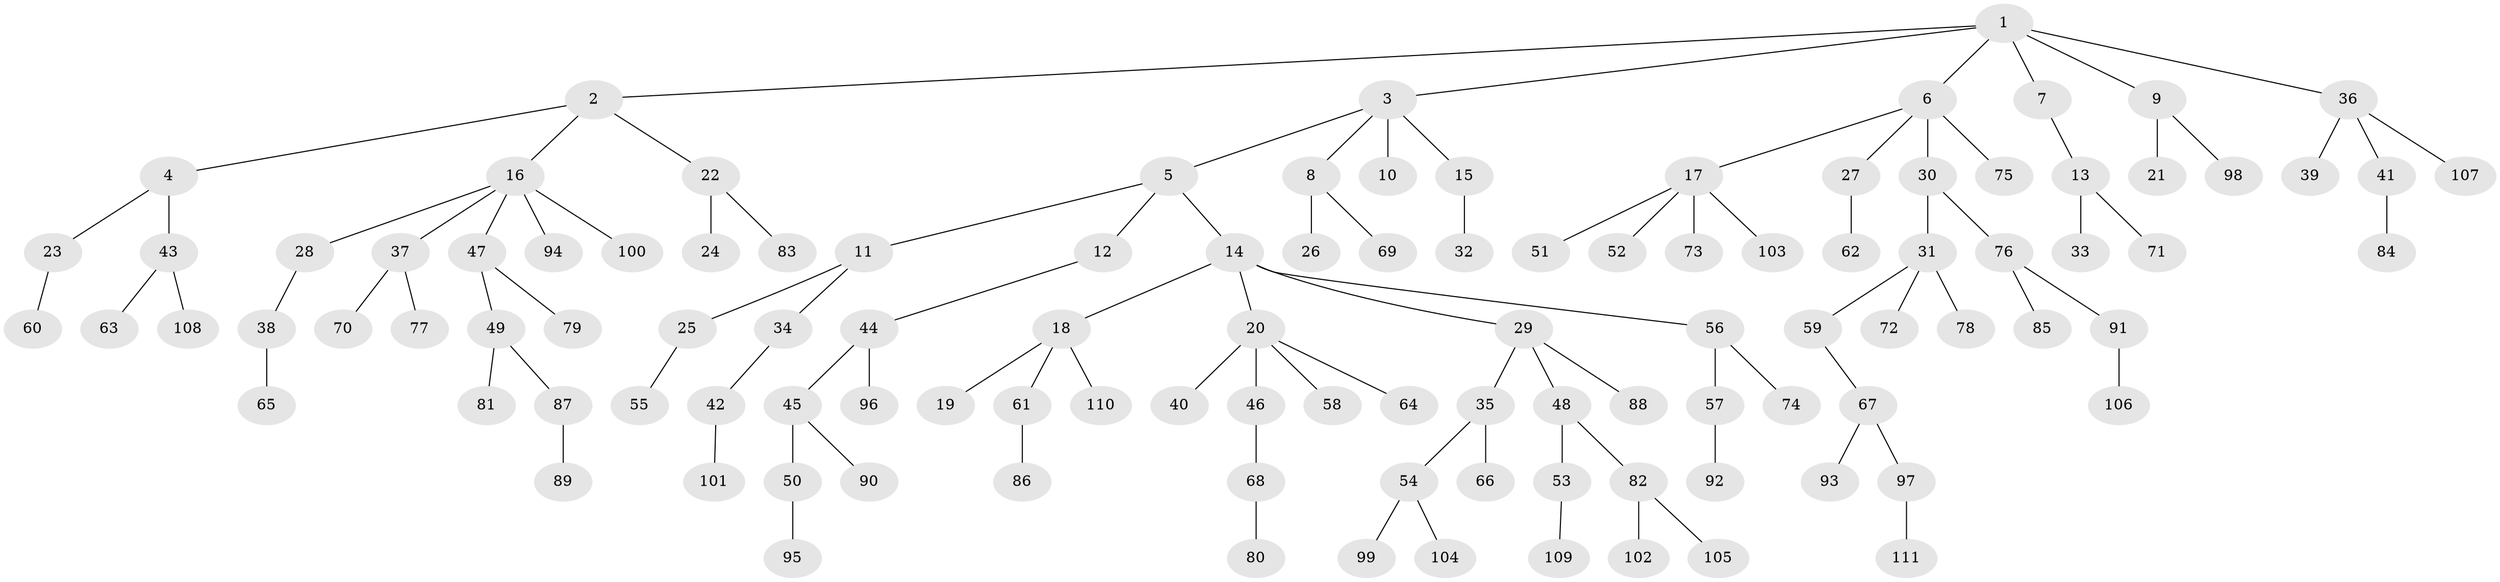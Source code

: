 // Generated by graph-tools (version 1.1) at 2025/50/03/09/25 03:50:18]
// undirected, 111 vertices, 110 edges
graph export_dot {
graph [start="1"]
  node [color=gray90,style=filled];
  1;
  2;
  3;
  4;
  5;
  6;
  7;
  8;
  9;
  10;
  11;
  12;
  13;
  14;
  15;
  16;
  17;
  18;
  19;
  20;
  21;
  22;
  23;
  24;
  25;
  26;
  27;
  28;
  29;
  30;
  31;
  32;
  33;
  34;
  35;
  36;
  37;
  38;
  39;
  40;
  41;
  42;
  43;
  44;
  45;
  46;
  47;
  48;
  49;
  50;
  51;
  52;
  53;
  54;
  55;
  56;
  57;
  58;
  59;
  60;
  61;
  62;
  63;
  64;
  65;
  66;
  67;
  68;
  69;
  70;
  71;
  72;
  73;
  74;
  75;
  76;
  77;
  78;
  79;
  80;
  81;
  82;
  83;
  84;
  85;
  86;
  87;
  88;
  89;
  90;
  91;
  92;
  93;
  94;
  95;
  96;
  97;
  98;
  99;
  100;
  101;
  102;
  103;
  104;
  105;
  106;
  107;
  108;
  109;
  110;
  111;
  1 -- 2;
  1 -- 3;
  1 -- 6;
  1 -- 7;
  1 -- 9;
  1 -- 36;
  2 -- 4;
  2 -- 16;
  2 -- 22;
  3 -- 5;
  3 -- 8;
  3 -- 10;
  3 -- 15;
  4 -- 23;
  4 -- 43;
  5 -- 11;
  5 -- 12;
  5 -- 14;
  6 -- 17;
  6 -- 27;
  6 -- 30;
  6 -- 75;
  7 -- 13;
  8 -- 26;
  8 -- 69;
  9 -- 21;
  9 -- 98;
  11 -- 25;
  11 -- 34;
  12 -- 44;
  13 -- 33;
  13 -- 71;
  14 -- 18;
  14 -- 20;
  14 -- 29;
  14 -- 56;
  15 -- 32;
  16 -- 28;
  16 -- 37;
  16 -- 47;
  16 -- 94;
  16 -- 100;
  17 -- 51;
  17 -- 52;
  17 -- 73;
  17 -- 103;
  18 -- 19;
  18 -- 61;
  18 -- 110;
  20 -- 40;
  20 -- 46;
  20 -- 58;
  20 -- 64;
  22 -- 24;
  22 -- 83;
  23 -- 60;
  25 -- 55;
  27 -- 62;
  28 -- 38;
  29 -- 35;
  29 -- 48;
  29 -- 88;
  30 -- 31;
  30 -- 76;
  31 -- 59;
  31 -- 72;
  31 -- 78;
  34 -- 42;
  35 -- 54;
  35 -- 66;
  36 -- 39;
  36 -- 41;
  36 -- 107;
  37 -- 70;
  37 -- 77;
  38 -- 65;
  41 -- 84;
  42 -- 101;
  43 -- 63;
  43 -- 108;
  44 -- 45;
  44 -- 96;
  45 -- 50;
  45 -- 90;
  46 -- 68;
  47 -- 49;
  47 -- 79;
  48 -- 53;
  48 -- 82;
  49 -- 81;
  49 -- 87;
  50 -- 95;
  53 -- 109;
  54 -- 99;
  54 -- 104;
  56 -- 57;
  56 -- 74;
  57 -- 92;
  59 -- 67;
  61 -- 86;
  67 -- 93;
  67 -- 97;
  68 -- 80;
  76 -- 85;
  76 -- 91;
  82 -- 102;
  82 -- 105;
  87 -- 89;
  91 -- 106;
  97 -- 111;
}
